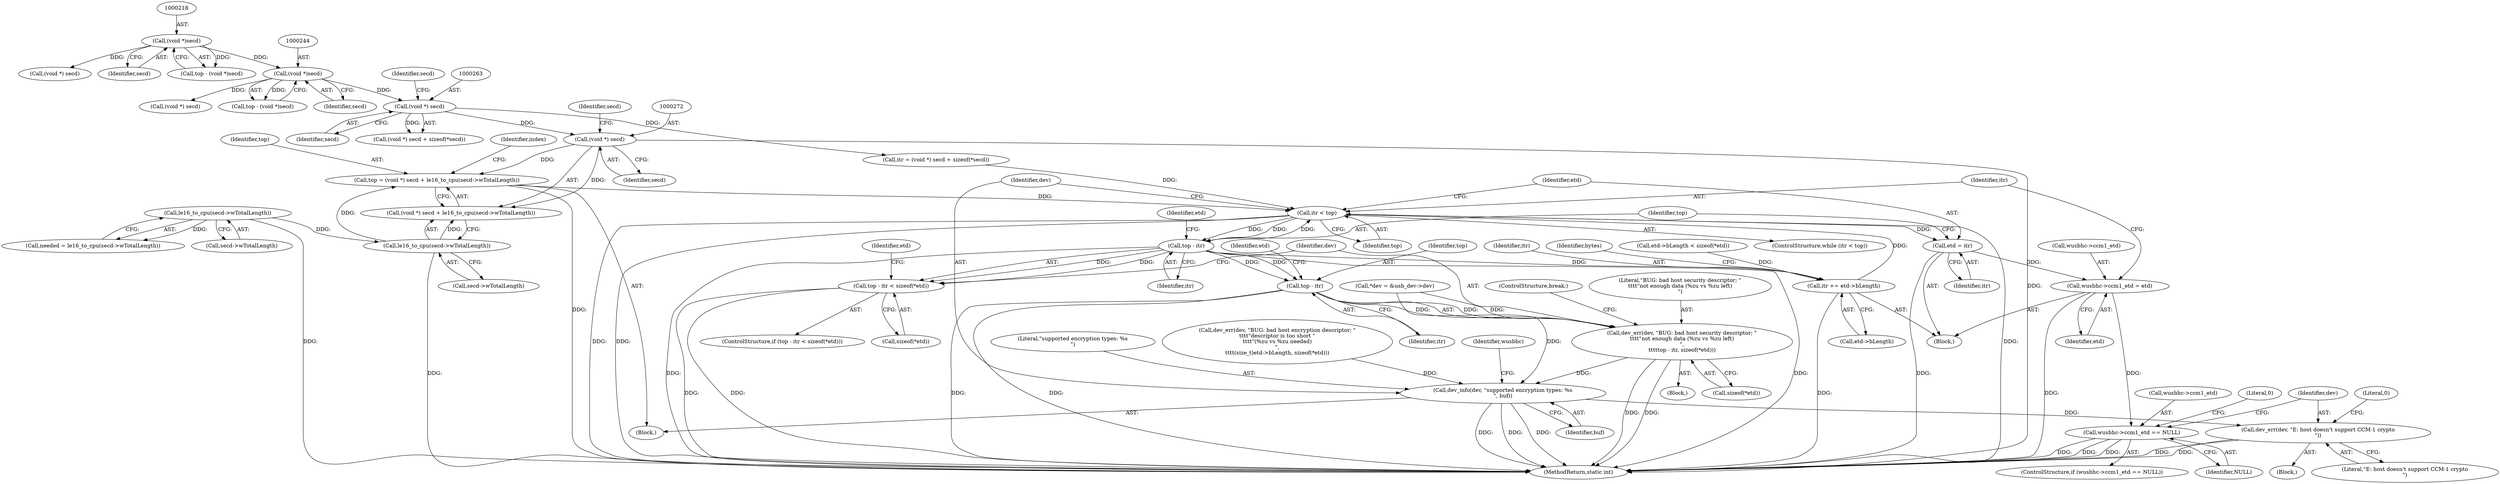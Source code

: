 digraph "0_linux_704620afc70cf47abb9d6a1a57f3825d2bca49cf_1@integer" {
"1000268" [label="(Call,top = (void *) secd + le16_to_cpu(secd->wTotalLength))"];
"1000271" [label="(Call,(void *) secd)"];
"1000262" [label="(Call,(void *) secd)"];
"1000243" [label="(Call,(void *)secd)"];
"1000217" [label="(Call,(void *)secd)"];
"1000274" [label="(Call,le16_to_cpu(secd->wTotalLength))"];
"1000235" [label="(Call,le16_to_cpu(secd->wTotalLength))"];
"1000285" [label="(Call,itr < top)"];
"1000289" [label="(Call,etd = itr)"];
"1000355" [label="(Call,wusbhc->ccm1_etd = etd)"];
"1000365" [label="(Call,wusbhc->ccm1_etd == NULL)"];
"1000294" [label="(Call,top - itr)"];
"1000293" [label="(Call,top - itr < sizeof(*etd))"];
"1000304" [label="(Call,top - itr)"];
"1000301" [label="(Call,dev_err(dev, \"BUG: bad host security descriptor; \"\n\t\t\t\t\"not enough data (%zu vs %zu left)\n\",\n\t\t\t\ttop - itr, sizeof(*etd)))"];
"1000360" [label="(Call,dev_info(dev, \"supported encryption types: %s\n\", buf))"];
"1000371" [label="(Call,dev_err(dev, \"E: host doesn't support CCM-1 crypto\n\"))"];
"1000332" [label="(Call,itr += etd->bLength)"];
"1000268" [label="(Call,top = (void *) secd + le16_to_cpu(secd->wTotalLength))"];
"1000306" [label="(Identifier,itr)"];
"1000287" [label="(Identifier,top)"];
"1000269" [label="(Identifier,top)"];
"1000371" [label="(Call,dev_err(dev, \"E: host doesn't support CCM-1 crypto\n\"))"];
"1000372" [label="(Identifier,dev)"];
"1000333" [label="(Identifier,itr)"];
"1000227" [label="(Call,(void *) secd)"];
"1000274" [label="(Call,le16_to_cpu(secd->wTotalLength))"];
"1000217" [label="(Call,(void *)secd)"];
"1000309" [label="(Identifier,etd)"];
"1000245" [label="(Identifier,secd)"];
"1000369" [label="(Identifier,NULL)"];
"1000261" [label="(Call,(void *) secd + sizeof(*secd))"];
"1000275" [label="(Call,secd->wTotalLength)"];
"1000362" [label="(Literal,\"supported encryption types: %s\n\")"];
"1000253" [label="(Call,(void *) secd)"];
"1000365" [label="(Call,wusbhc->ccm1_etd == NULL)"];
"1000361" [label="(Identifier,dev)"];
"1000236" [label="(Call,secd->wTotalLength)"];
"1000294" [label="(Call,top - itr)"];
"1000296" [label="(Identifier,itr)"];
"1000302" [label="(Identifier,dev)"];
"1000320" [label="(Call,dev_err(dev, \"BUG: bad host encryption descriptor; \"\n\t\t\t\t\"descriptor is too short \"\n\t\t\t\t\"(%zu vs %zu needed)\n\",\n\t\t\t\t(size_t)etd->bLength, sizeof(*etd)))"];
"1000293" [label="(Call,top - itr < sizeof(*etd))"];
"1000367" [label="(Identifier,wusbhc)"];
"1000301" [label="(Call,dev_err(dev, \"BUG: bad host security descriptor; \"\n\t\t\t\t\"not enough data (%zu vs %zu left)\n\",\n\t\t\t\ttop - itr, sizeof(*etd)))"];
"1000271" [label="(Call,(void *) secd)"];
"1000364" [label="(ControlStructure,if (wusbhc->ccm1_etd == NULL))"];
"1000373" [label="(Literal,\"E: host doesn't support CCM-1 crypto\n\")"];
"1000360" [label="(Call,dev_info(dev, \"supported encryption types: %s\n\", buf))"];
"1000307" [label="(Call,sizeof(*etd))"];
"1000233" [label="(Call,needed = le16_to_cpu(secd->wTotalLength))"];
"1000270" [label="(Call,(void *) secd + le16_to_cpu(secd->wTotalLength))"];
"1000366" [label="(Call,wusbhc->ccm1_etd)"];
"1000241" [label="(Call,top - (void *)secd)"];
"1000259" [label="(Call,itr = (void *) secd + sizeof(*secd))"];
"1000355" [label="(Call,wusbhc->ccm1_etd = etd)"];
"1000235" [label="(Call,le16_to_cpu(secd->wTotalLength))"];
"1000377" [label="(Literal,0)"];
"1000284" [label="(ControlStructure,while (itr < top))"];
"1000378" [label="(MethodReturn,static int)"];
"1000262" [label="(Call,(void *) secd)"];
"1000219" [label="(Identifier,secd)"];
"1000299" [label="(Identifier,etd)"];
"1000267" [label="(Identifier,secd)"];
"1000334" [label="(Call,etd->bLength)"];
"1000285" [label="(Call,itr < top)"];
"1000276" [label="(Identifier,secd)"];
"1000243" [label="(Call,(void *)secd)"];
"1000288" [label="(Block,)"];
"1000295" [label="(Identifier,top)"];
"1000305" [label="(Identifier,top)"];
"1000290" [label="(Identifier,etd)"];
"1000289" [label="(Call,etd = itr)"];
"1000363" [label="(Identifier,buf)"];
"1000264" [label="(Identifier,secd)"];
"1000356" [label="(Call,wusbhc->ccm1_etd)"];
"1000292" [label="(ControlStructure,if (top - itr < sizeof(*etd)))"];
"1000215" [label="(Call,top - (void *)secd)"];
"1000291" [label="(Identifier,itr)"];
"1000370" [label="(Block,)"];
"1000359" [label="(Identifier,etd)"];
"1000332" [label="(Call,itr += etd->bLength)"];
"1000310" [label="(ControlStructure,break;)"];
"1000286" [label="(Identifier,itr)"];
"1000105" [label="(Block,)"];
"1000273" [label="(Identifier,secd)"];
"1000304" [label="(Call,top - itr)"];
"1000303" [label="(Literal,\"BUG: bad host security descriptor; \"\n\t\t\t\t\"not enough data (%zu vs %zu left)\n\")"];
"1000375" [label="(Literal,0)"];
"1000338" [label="(Identifier,bytes)"];
"1000123" [label="(Call,*dev = &usb_dev->dev)"];
"1000297" [label="(Call,sizeof(*etd))"];
"1000279" [label="(Identifier,index)"];
"1000314" [label="(Identifier,etd)"];
"1000312" [label="(Call,etd->bLength < sizeof(*etd))"];
"1000300" [label="(Block,)"];
"1000268" -> "1000105"  [label="AST: "];
"1000268" -> "1000270"  [label="CFG: "];
"1000269" -> "1000268"  [label="AST: "];
"1000270" -> "1000268"  [label="AST: "];
"1000279" -> "1000268"  [label="CFG: "];
"1000268" -> "1000378"  [label="DDG: "];
"1000271" -> "1000268"  [label="DDG: "];
"1000274" -> "1000268"  [label="DDG: "];
"1000268" -> "1000285"  [label="DDG: "];
"1000271" -> "1000270"  [label="AST: "];
"1000271" -> "1000273"  [label="CFG: "];
"1000272" -> "1000271"  [label="AST: "];
"1000273" -> "1000271"  [label="AST: "];
"1000276" -> "1000271"  [label="CFG: "];
"1000271" -> "1000378"  [label="DDG: "];
"1000271" -> "1000270"  [label="DDG: "];
"1000262" -> "1000271"  [label="DDG: "];
"1000262" -> "1000261"  [label="AST: "];
"1000262" -> "1000264"  [label="CFG: "];
"1000263" -> "1000262"  [label="AST: "];
"1000264" -> "1000262"  [label="AST: "];
"1000267" -> "1000262"  [label="CFG: "];
"1000262" -> "1000259"  [label="DDG: "];
"1000262" -> "1000261"  [label="DDG: "];
"1000243" -> "1000262"  [label="DDG: "];
"1000243" -> "1000241"  [label="AST: "];
"1000243" -> "1000245"  [label="CFG: "];
"1000244" -> "1000243"  [label="AST: "];
"1000245" -> "1000243"  [label="AST: "];
"1000241" -> "1000243"  [label="CFG: "];
"1000243" -> "1000241"  [label="DDG: "];
"1000217" -> "1000243"  [label="DDG: "];
"1000243" -> "1000253"  [label="DDG: "];
"1000217" -> "1000215"  [label="AST: "];
"1000217" -> "1000219"  [label="CFG: "];
"1000218" -> "1000217"  [label="AST: "];
"1000219" -> "1000217"  [label="AST: "];
"1000215" -> "1000217"  [label="CFG: "];
"1000217" -> "1000215"  [label="DDG: "];
"1000217" -> "1000227"  [label="DDG: "];
"1000274" -> "1000270"  [label="AST: "];
"1000274" -> "1000275"  [label="CFG: "];
"1000275" -> "1000274"  [label="AST: "];
"1000270" -> "1000274"  [label="CFG: "];
"1000274" -> "1000378"  [label="DDG: "];
"1000274" -> "1000270"  [label="DDG: "];
"1000235" -> "1000274"  [label="DDG: "];
"1000235" -> "1000233"  [label="AST: "];
"1000235" -> "1000236"  [label="CFG: "];
"1000236" -> "1000235"  [label="AST: "];
"1000233" -> "1000235"  [label="CFG: "];
"1000235" -> "1000378"  [label="DDG: "];
"1000235" -> "1000233"  [label="DDG: "];
"1000285" -> "1000284"  [label="AST: "];
"1000285" -> "1000287"  [label="CFG: "];
"1000286" -> "1000285"  [label="AST: "];
"1000287" -> "1000285"  [label="AST: "];
"1000290" -> "1000285"  [label="CFG: "];
"1000361" -> "1000285"  [label="CFG: "];
"1000285" -> "1000378"  [label="DDG: "];
"1000285" -> "1000378"  [label="DDG: "];
"1000285" -> "1000378"  [label="DDG: "];
"1000259" -> "1000285"  [label="DDG: "];
"1000332" -> "1000285"  [label="DDG: "];
"1000294" -> "1000285"  [label="DDG: "];
"1000285" -> "1000289"  [label="DDG: "];
"1000285" -> "1000294"  [label="DDG: "];
"1000285" -> "1000294"  [label="DDG: "];
"1000289" -> "1000288"  [label="AST: "];
"1000289" -> "1000291"  [label="CFG: "];
"1000290" -> "1000289"  [label="AST: "];
"1000291" -> "1000289"  [label="AST: "];
"1000295" -> "1000289"  [label="CFG: "];
"1000289" -> "1000378"  [label="DDG: "];
"1000289" -> "1000355"  [label="DDG: "];
"1000355" -> "1000288"  [label="AST: "];
"1000355" -> "1000359"  [label="CFG: "];
"1000356" -> "1000355"  [label="AST: "];
"1000359" -> "1000355"  [label="AST: "];
"1000286" -> "1000355"  [label="CFG: "];
"1000355" -> "1000378"  [label="DDG: "];
"1000355" -> "1000365"  [label="DDG: "];
"1000365" -> "1000364"  [label="AST: "];
"1000365" -> "1000369"  [label="CFG: "];
"1000366" -> "1000365"  [label="AST: "];
"1000369" -> "1000365"  [label="AST: "];
"1000372" -> "1000365"  [label="CFG: "];
"1000377" -> "1000365"  [label="CFG: "];
"1000365" -> "1000378"  [label="DDG: "];
"1000365" -> "1000378"  [label="DDG: "];
"1000365" -> "1000378"  [label="DDG: "];
"1000294" -> "1000293"  [label="AST: "];
"1000294" -> "1000296"  [label="CFG: "];
"1000295" -> "1000294"  [label="AST: "];
"1000296" -> "1000294"  [label="AST: "];
"1000299" -> "1000294"  [label="CFG: "];
"1000294" -> "1000378"  [label="DDG: "];
"1000294" -> "1000378"  [label="DDG: "];
"1000294" -> "1000293"  [label="DDG: "];
"1000294" -> "1000293"  [label="DDG: "];
"1000294" -> "1000304"  [label="DDG: "];
"1000294" -> "1000304"  [label="DDG: "];
"1000294" -> "1000332"  [label="DDG: "];
"1000293" -> "1000292"  [label="AST: "];
"1000293" -> "1000297"  [label="CFG: "];
"1000297" -> "1000293"  [label="AST: "];
"1000302" -> "1000293"  [label="CFG: "];
"1000314" -> "1000293"  [label="CFG: "];
"1000293" -> "1000378"  [label="DDG: "];
"1000293" -> "1000378"  [label="DDG: "];
"1000304" -> "1000301"  [label="AST: "];
"1000304" -> "1000306"  [label="CFG: "];
"1000305" -> "1000304"  [label="AST: "];
"1000306" -> "1000304"  [label="AST: "];
"1000309" -> "1000304"  [label="CFG: "];
"1000304" -> "1000378"  [label="DDG: "];
"1000304" -> "1000378"  [label="DDG: "];
"1000304" -> "1000301"  [label="DDG: "];
"1000304" -> "1000301"  [label="DDG: "];
"1000301" -> "1000300"  [label="AST: "];
"1000301" -> "1000307"  [label="CFG: "];
"1000302" -> "1000301"  [label="AST: "];
"1000303" -> "1000301"  [label="AST: "];
"1000307" -> "1000301"  [label="AST: "];
"1000310" -> "1000301"  [label="CFG: "];
"1000301" -> "1000378"  [label="DDG: "];
"1000301" -> "1000378"  [label="DDG: "];
"1000123" -> "1000301"  [label="DDG: "];
"1000301" -> "1000360"  [label="DDG: "];
"1000360" -> "1000105"  [label="AST: "];
"1000360" -> "1000363"  [label="CFG: "];
"1000361" -> "1000360"  [label="AST: "];
"1000362" -> "1000360"  [label="AST: "];
"1000363" -> "1000360"  [label="AST: "];
"1000367" -> "1000360"  [label="CFG: "];
"1000360" -> "1000378"  [label="DDG: "];
"1000360" -> "1000378"  [label="DDG: "];
"1000360" -> "1000378"  [label="DDG: "];
"1000320" -> "1000360"  [label="DDG: "];
"1000123" -> "1000360"  [label="DDG: "];
"1000360" -> "1000371"  [label="DDG: "];
"1000371" -> "1000370"  [label="AST: "];
"1000371" -> "1000373"  [label="CFG: "];
"1000372" -> "1000371"  [label="AST: "];
"1000373" -> "1000371"  [label="AST: "];
"1000375" -> "1000371"  [label="CFG: "];
"1000371" -> "1000378"  [label="DDG: "];
"1000371" -> "1000378"  [label="DDG: "];
"1000332" -> "1000288"  [label="AST: "];
"1000332" -> "1000334"  [label="CFG: "];
"1000333" -> "1000332"  [label="AST: "];
"1000334" -> "1000332"  [label="AST: "];
"1000338" -> "1000332"  [label="CFG: "];
"1000332" -> "1000378"  [label="DDG: "];
"1000312" -> "1000332"  [label="DDG: "];
}
